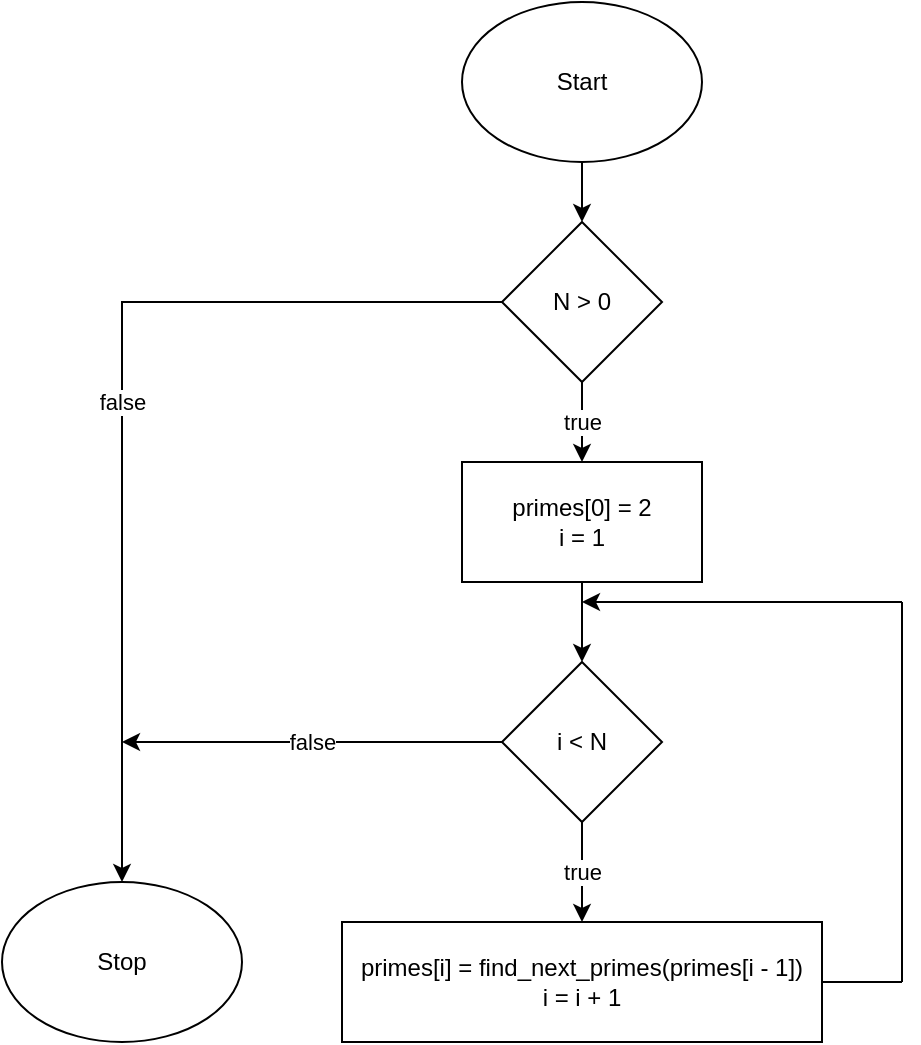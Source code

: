 <mxfile version="21.0.6" type="github">
  <diagram name="Page-1" id="uLPV7cjxNO1lf7I59GUV">
    <mxGraphModel dx="1501" dy="620" grid="1" gridSize="10" guides="1" tooltips="1" connect="1" arrows="1" fold="1" page="1" pageScale="1" pageWidth="850" pageHeight="1100" math="0" shadow="0">
      <root>
        <mxCell id="0" />
        <mxCell id="1" parent="0" />
        <mxCell id="h5cs513JesBuVzRccfVc-3" value="" style="edgeStyle=orthogonalEdgeStyle;rounded=0;orthogonalLoop=1;jettySize=auto;html=1;" edge="1" parent="1" source="h5cs513JesBuVzRccfVc-1" target="h5cs513JesBuVzRccfVc-2">
          <mxGeometry relative="1" as="geometry" />
        </mxCell>
        <mxCell id="h5cs513JesBuVzRccfVc-1" value="Start" style="ellipse;whiteSpace=wrap;html=1;" vertex="1" parent="1">
          <mxGeometry x="340" y="40" width="120" height="80" as="geometry" />
        </mxCell>
        <mxCell id="h5cs513JesBuVzRccfVc-5" value="true" style="edgeStyle=orthogonalEdgeStyle;rounded=0;orthogonalLoop=1;jettySize=auto;html=1;" edge="1" parent="1" source="h5cs513JesBuVzRccfVc-2" target="h5cs513JesBuVzRccfVc-4">
          <mxGeometry relative="1" as="geometry" />
        </mxCell>
        <mxCell id="h5cs513JesBuVzRccfVc-14" value="false" style="edgeStyle=orthogonalEdgeStyle;rounded=0;orthogonalLoop=1;jettySize=auto;html=1;entryX=0.5;entryY=0;entryDx=0;entryDy=0;" edge="1" parent="1" source="h5cs513JesBuVzRccfVc-2" target="h5cs513JesBuVzRccfVc-13">
          <mxGeometry relative="1" as="geometry" />
        </mxCell>
        <mxCell id="h5cs513JesBuVzRccfVc-2" value="N &amp;gt; 0" style="rhombus;whiteSpace=wrap;html=1;" vertex="1" parent="1">
          <mxGeometry x="360" y="150" width="80" height="80" as="geometry" />
        </mxCell>
        <mxCell id="h5cs513JesBuVzRccfVc-7" value="" style="edgeStyle=orthogonalEdgeStyle;rounded=0;orthogonalLoop=1;jettySize=auto;html=1;" edge="1" parent="1" source="h5cs513JesBuVzRccfVc-4" target="h5cs513JesBuVzRccfVc-6">
          <mxGeometry relative="1" as="geometry" />
        </mxCell>
        <mxCell id="h5cs513JesBuVzRccfVc-4" value="primes[0] = 2&lt;br&gt;i = 1" style="whiteSpace=wrap;html=1;" vertex="1" parent="1">
          <mxGeometry x="340" y="270" width="120" height="60" as="geometry" />
        </mxCell>
        <mxCell id="h5cs513JesBuVzRccfVc-9" value="true" style="edgeStyle=orthogonalEdgeStyle;rounded=0;orthogonalLoop=1;jettySize=auto;html=1;" edge="1" parent="1" source="h5cs513JesBuVzRccfVc-6" target="h5cs513JesBuVzRccfVc-8">
          <mxGeometry relative="1" as="geometry" />
        </mxCell>
        <mxCell id="h5cs513JesBuVzRccfVc-15" value="false" style="edgeStyle=orthogonalEdgeStyle;rounded=0;orthogonalLoop=1;jettySize=auto;html=1;" edge="1" parent="1" source="h5cs513JesBuVzRccfVc-6">
          <mxGeometry relative="1" as="geometry">
            <mxPoint x="170" y="410" as="targetPoint" />
          </mxGeometry>
        </mxCell>
        <mxCell id="h5cs513JesBuVzRccfVc-6" value="i &amp;lt; N" style="rhombus;whiteSpace=wrap;html=1;" vertex="1" parent="1">
          <mxGeometry x="360" y="370" width="80" height="80" as="geometry" />
        </mxCell>
        <mxCell id="h5cs513JesBuVzRccfVc-8" value="primes[i] = find_next_primes(primes[i - 1])&lt;br&gt;i = i + 1" style="whiteSpace=wrap;html=1;" vertex="1" parent="1">
          <mxGeometry x="280" y="500" width="240" height="60" as="geometry" />
        </mxCell>
        <mxCell id="h5cs513JesBuVzRccfVc-10" value="" style="endArrow=none;html=1;rounded=0;exitX=1;exitY=0.5;exitDx=0;exitDy=0;" edge="1" parent="1" source="h5cs513JesBuVzRccfVc-8">
          <mxGeometry width="50" height="50" relative="1" as="geometry">
            <mxPoint x="550" y="530" as="sourcePoint" />
            <mxPoint x="560" y="530" as="targetPoint" />
          </mxGeometry>
        </mxCell>
        <mxCell id="h5cs513JesBuVzRccfVc-11" value="" style="endArrow=none;html=1;rounded=0;" edge="1" parent="1">
          <mxGeometry width="50" height="50" relative="1" as="geometry">
            <mxPoint x="560" y="530" as="sourcePoint" />
            <mxPoint x="560" y="340" as="targetPoint" />
          </mxGeometry>
        </mxCell>
        <mxCell id="h5cs513JesBuVzRccfVc-12" value="" style="endArrow=classic;html=1;rounded=0;" edge="1" parent="1">
          <mxGeometry width="50" height="50" relative="1" as="geometry">
            <mxPoint x="560" y="340" as="sourcePoint" />
            <mxPoint x="400" y="340" as="targetPoint" />
          </mxGeometry>
        </mxCell>
        <mxCell id="h5cs513JesBuVzRccfVc-13" value="Stop" style="ellipse;whiteSpace=wrap;html=1;" vertex="1" parent="1">
          <mxGeometry x="110" y="480" width="120" height="80" as="geometry" />
        </mxCell>
      </root>
    </mxGraphModel>
  </diagram>
</mxfile>
